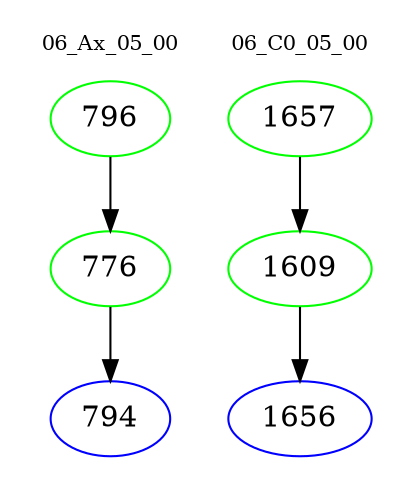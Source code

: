 digraph{
subgraph cluster_0 {
color = white
label = "06_Ax_05_00";
fontsize=10;
T0_796 [label="796", color="green"]
T0_796 -> T0_776 [color="black"]
T0_776 [label="776", color="green"]
T0_776 -> T0_794 [color="black"]
T0_794 [label="794", color="blue"]
}
subgraph cluster_1 {
color = white
label = "06_C0_05_00";
fontsize=10;
T1_1657 [label="1657", color="green"]
T1_1657 -> T1_1609 [color="black"]
T1_1609 [label="1609", color="green"]
T1_1609 -> T1_1656 [color="black"]
T1_1656 [label="1656", color="blue"]
}
}
